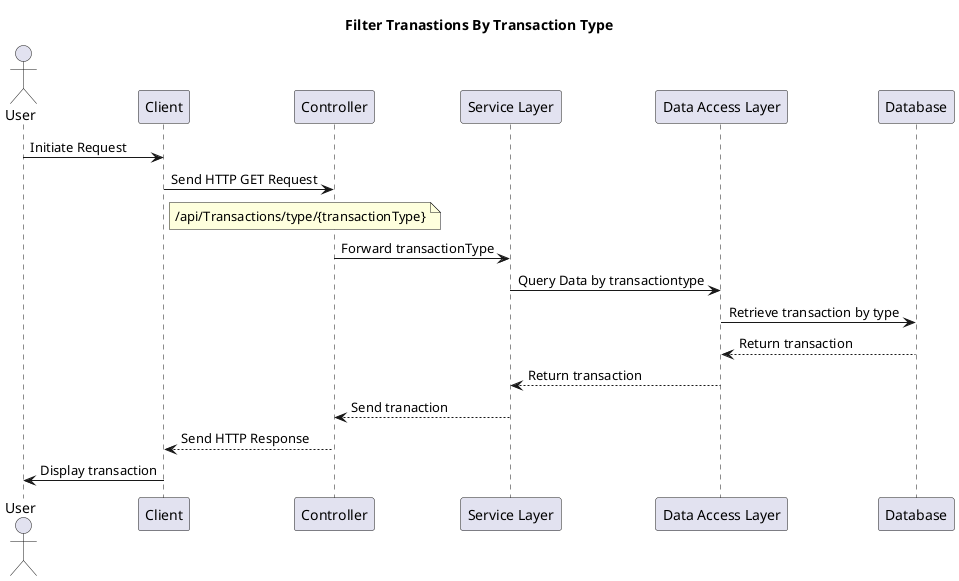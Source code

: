 @startuml
actor User
participant Client
participant Controller
participant "Service Layer"
participant "Data Access Layer"
participant Database


title Filter Tranastions By Transaction Type

User -> Client: Initiate Request

Client -> Controller: Send HTTP GET Request 
note right of Client
   /api/Transactions/type/{transactionType}
end note


Controller -> "Service Layer": Forward transactionType

"Service Layer" -> "Data Access Layer": Query Data by transactiontype
"Data Access Layer" -> Database: Retrieve transaction by type
Database --> "Data Access Layer": Return transaction
"Data Access Layer" --> "Service Layer": Return transaction
"Service Layer" --> Controller: Send tranaction

Controller --> Client: Send HTTP Response
Client -> User: Display transaction
@enduml
